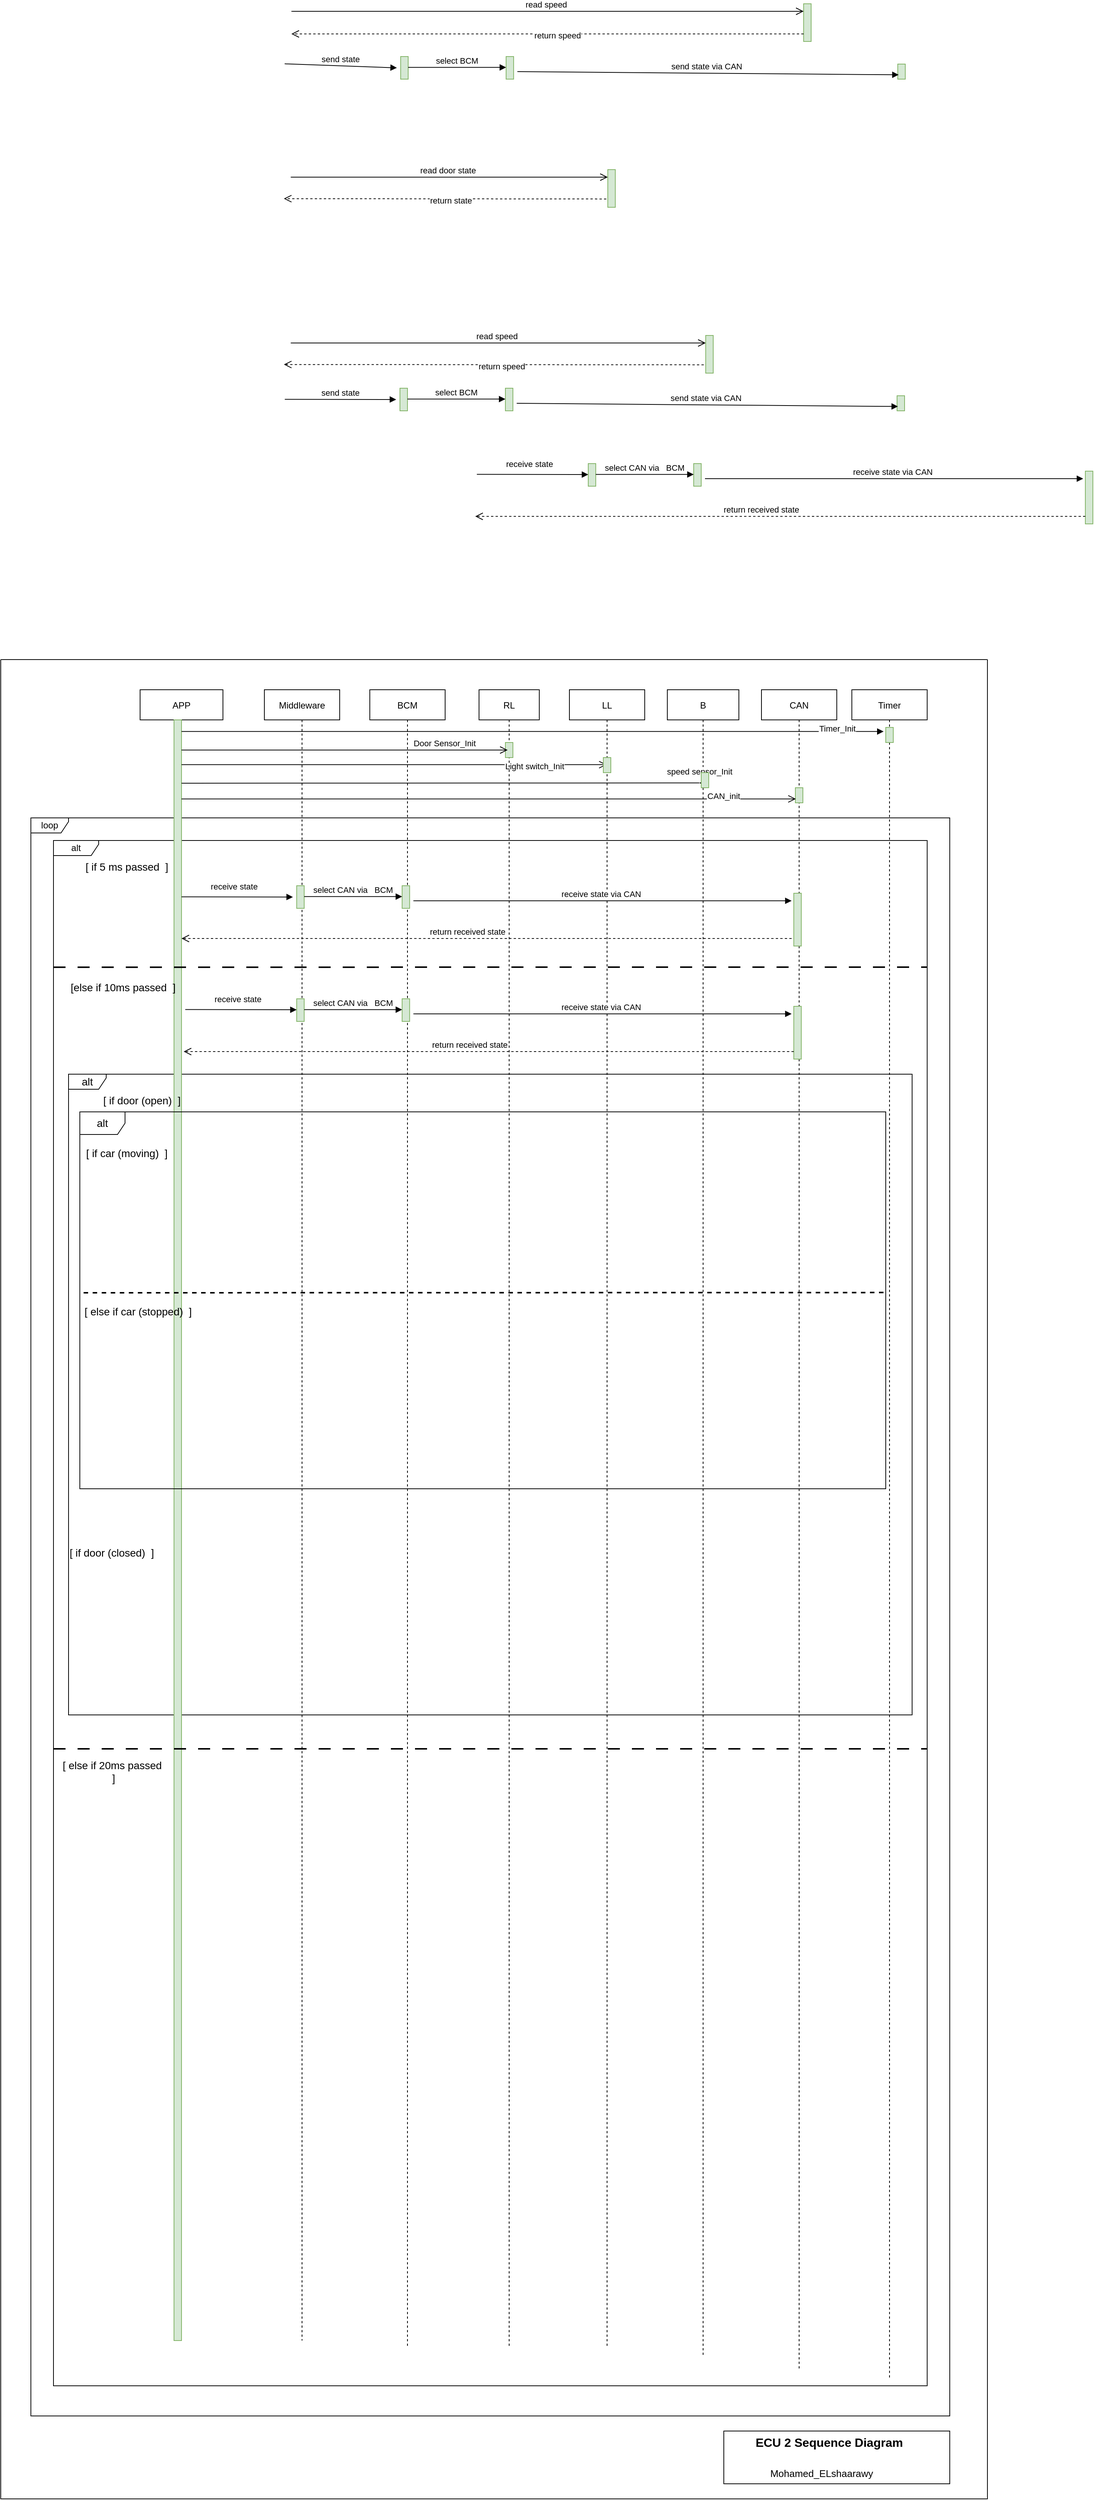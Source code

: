 <mxfile version="20.8.16" type="device"><diagram id="kgpKYQtTHZ0yAKxKKP6v" name="Page-1"><mxGraphModel dx="2419" dy="2283" grid="1" gridSize="10" guides="1" tooltips="1" connect="1" arrows="1" fold="1" page="1" pageScale="1" pageWidth="850" pageHeight="1100" math="0" shadow="0"><root><mxCell id="0"/><mxCell id="1" parent="0"/><mxCell id="oAcpW1C_EJipFDkizkbS-26" value="loop" style="shape=umlFrame;whiteSpace=wrap;html=1;width=50;height=20;" vertex="1" parent="1"><mxGeometry x="-40" y="250" width="1220" height="2120" as="geometry"/></mxCell><mxCell id="oAcpW1C_EJipFDkizkbS-27" value="alt" style="shape=umlFrame;whiteSpace=wrap;html=1;width=60;height=20;" vertex="1" parent="1"><mxGeometry x="-10" y="280" width="1160" height="2050" as="geometry"/></mxCell><mxCell id="oAcpW1C_EJipFDkizkbS-188" value="alt" style="shape=umlFrame;whiteSpace=wrap;html=1;fontSize=14;width=50;height=20;" vertex="1" parent="1"><mxGeometry x="10" y="590" width="1120" height="850" as="geometry"/></mxCell><mxCell id="oAcpW1C_EJipFDkizkbS-99" value="" style="swimlane;startSize=0;fontSize=14;swimlaneFillColor=none;" vertex="1" parent="1"><mxGeometry x="-80" y="40" width="1310" height="2440" as="geometry"><mxRectangle x="-80" y="40" width="50" height="40" as="alternateBounds"/></mxGeometry></mxCell><mxCell id="oAcpW1C_EJipFDkizkbS-100" value="" style="rounded=0;whiteSpace=wrap;html=1;fontSize=15;fontColor=#000000;" vertex="1" parent="oAcpW1C_EJipFDkizkbS-99"><mxGeometry x="960" y="2350" width="300" height="70" as="geometry"/></mxCell><mxCell id="oAcpW1C_EJipFDkizkbS-102" value="&lt;font style=&quot;font-size: 13px;&quot;&gt;Mohamed_ELshaarawy&lt;/font&gt;" style="text;html=1;strokeColor=none;fillColor=none;align=center;verticalAlign=middle;whiteSpace=wrap;rounded=0;fontSize=16;fontColor=#000000;" vertex="1" parent="oAcpW1C_EJipFDkizkbS-99"><mxGeometry x="1020" y="2390" width="140" height="30" as="geometry"/></mxCell><mxCell id="oAcpW1C_EJipFDkizkbS-101" value="&lt;font style=&quot;font-size: 16px;&quot;&gt;&lt;b&gt;ECU 2 Sequence Diagram&lt;/b&gt;&lt;/font&gt;" style="text;html=1;strokeColor=none;fillColor=none;align=center;verticalAlign=middle;whiteSpace=wrap;rounded=0;fontSize=15;fontColor=#000000;" vertex="1" parent="oAcpW1C_EJipFDkizkbS-99"><mxGeometry x="970" y="2350" width="260" height="30" as="geometry"/></mxCell><mxCell id="oAcpW1C_EJipFDkizkbS-7" value="B" style="shape=umlLifeline;perimeter=lifelinePerimeter;container=1;collapsible=0;recursiveResize=0;rounded=0;shadow=0;strokeWidth=1;" vertex="1" parent="oAcpW1C_EJipFDkizkbS-99"><mxGeometry x="885" y="40" width="95" height="2210" as="geometry"/></mxCell><mxCell id="3nuBFxr9cyL0pnOWT2aG-1" value="APP" style="shape=umlLifeline;perimeter=lifelinePerimeter;container=1;collapsible=0;recursiveResize=0;rounded=0;shadow=0;strokeWidth=1;" parent="oAcpW1C_EJipFDkizkbS-99" vertex="1"><mxGeometry x="185" y="40" width="110" height="2190" as="geometry"/></mxCell><mxCell id="3nuBFxr9cyL0pnOWT2aG-2" value="" style="points=[];perimeter=orthogonalPerimeter;rounded=0;shadow=0;strokeWidth=1;fillColor=#d5e8d4;strokeColor=#82b366;" parent="3nuBFxr9cyL0pnOWT2aG-1" vertex="1"><mxGeometry x="45" y="40" width="10" height="2150" as="geometry"/></mxCell><mxCell id="oAcpW1C_EJipFDkizkbS-23" value="Light switch_Init" style="verticalAlign=bottom;endArrow=open;endSize=8;exitX=1;exitY=0.95;shadow=0;strokeWidth=1;" edge="1" parent="3nuBFxr9cyL0pnOWT2aG-1" target="oAcpW1C_EJipFDkizkbS-5"><mxGeometry x="0.665" y="-11" relative="1" as="geometry"><mxPoint x="155" y="99.41" as="targetPoint"/><mxPoint x="55" y="99.41" as="sourcePoint"/><mxPoint x="-1" as="offset"/></mxGeometry></mxCell><mxCell id="3nuBFxr9cyL0pnOWT2aG-5" value="Middleware" style="shape=umlLifeline;perimeter=lifelinePerimeter;container=1;collapsible=0;recursiveResize=0;rounded=0;shadow=0;strokeWidth=1;" parent="oAcpW1C_EJipFDkizkbS-99" vertex="1"><mxGeometry x="350" y="40" width="100" height="2190" as="geometry"/></mxCell><mxCell id="oAcpW1C_EJipFDkizkbS-1" value="BCM" style="shape=umlLifeline;perimeter=lifelinePerimeter;container=1;collapsible=0;recursiveResize=0;rounded=0;shadow=0;strokeWidth=1;" vertex="1" parent="oAcpW1C_EJipFDkizkbS-99"><mxGeometry x="490" y="40" width="100" height="2200" as="geometry"/></mxCell><mxCell id="oAcpW1C_EJipFDkizkbS-3" value="RL" style="shape=umlLifeline;perimeter=lifelinePerimeter;container=1;collapsible=0;recursiveResize=0;rounded=0;shadow=0;strokeWidth=1;" vertex="1" parent="oAcpW1C_EJipFDkizkbS-99"><mxGeometry x="635" y="40" width="80" height="2200" as="geometry"/></mxCell><mxCell id="oAcpW1C_EJipFDkizkbS-4" value="" style="points=[];perimeter=orthogonalPerimeter;rounded=0;shadow=0;strokeWidth=1;fillColor=#d5e8d4;strokeColor=#82b366;" vertex="1" parent="oAcpW1C_EJipFDkizkbS-3"><mxGeometry x="35" y="70" width="10" height="20" as="geometry"/></mxCell><mxCell id="oAcpW1C_EJipFDkizkbS-29" value="" style="endArrow=none;dashed=1;html=1;strokeWidth=2;rounded=0;dashPattern=8 8;" edge="1" parent="oAcpW1C_EJipFDkizkbS-3"><mxGeometry width="50" height="50" relative="1" as="geometry"><mxPoint x="-565" y="1405" as="sourcePoint"/><mxPoint x="595" y="1405" as="targetPoint"/></mxGeometry></mxCell><mxCell id="oAcpW1C_EJipFDkizkbS-5" value="LL" style="shape=umlLifeline;perimeter=lifelinePerimeter;container=1;collapsible=0;recursiveResize=0;rounded=0;shadow=0;strokeWidth=1;" vertex="1" parent="oAcpW1C_EJipFDkizkbS-99"><mxGeometry x="755" y="40" width="100" height="2200" as="geometry"/></mxCell><mxCell id="oAcpW1C_EJipFDkizkbS-6" value="" style="points=[];perimeter=orthogonalPerimeter;rounded=0;shadow=0;strokeWidth=1;fillColor=#d5e8d4;strokeColor=#82b366;" vertex="1" parent="oAcpW1C_EJipFDkizkbS-5"><mxGeometry x="45" y="90" width="10" height="20" as="geometry"/></mxCell><mxCell id="oAcpW1C_EJipFDkizkbS-165" value="return received state" style="verticalAlign=bottom;endArrow=open;dashed=1;endSize=8;exitX=0;exitY=0.95;shadow=0;strokeWidth=1;" edge="1" parent="oAcpW1C_EJipFDkizkbS-5" target="3nuBFxr9cyL0pnOWT2aG-2"><mxGeometry x="0.062" relative="1" as="geometry"><mxPoint x="-385.0" y="330" as="targetPoint"/><mxPoint x="295" y="330" as="sourcePoint"/><mxPoint as="offset"/></mxGeometry></mxCell><mxCell id="oAcpW1C_EJipFDkizkbS-14" value="CAN" style="shape=umlLifeline;perimeter=lifelinePerimeter;container=1;collapsible=0;recursiveResize=0;rounded=0;shadow=0;strokeWidth=1;" vertex="1" parent="oAcpW1C_EJipFDkizkbS-99"><mxGeometry x="1010" y="40" width="100" height="2230" as="geometry"/></mxCell><mxCell id="oAcpW1C_EJipFDkizkbS-15" value="" style="points=[];perimeter=orthogonalPerimeter;rounded=0;shadow=0;strokeWidth=1;fillColor=#d5e8d4;strokeColor=#82b366;" vertex="1" parent="oAcpW1C_EJipFDkizkbS-14"><mxGeometry x="45" y="130" width="10" height="20" as="geometry"/></mxCell><mxCell id="oAcpW1C_EJipFDkizkbS-16" value="Timer" style="shape=umlLifeline;perimeter=lifelinePerimeter;container=1;collapsible=0;recursiveResize=0;rounded=0;shadow=0;strokeWidth=1;" vertex="1" parent="oAcpW1C_EJipFDkizkbS-99"><mxGeometry x="1130" y="40" width="100" height="2240" as="geometry"/></mxCell><mxCell id="oAcpW1C_EJipFDkizkbS-17" value="" style="points=[];perimeter=orthogonalPerimeter;rounded=0;shadow=0;strokeWidth=1;fillColor=#d5e8d4;strokeColor=#82b366;" vertex="1" parent="oAcpW1C_EJipFDkizkbS-16"><mxGeometry x="45" y="50" width="10" height="20" as="geometry"/></mxCell><mxCell id="oAcpW1C_EJipFDkizkbS-21" value="Timer_Init" style="verticalAlign=bottom;endArrow=block;shadow=0;strokeWidth=1;entryX=-0.288;entryY=0.271;entryDx=0;entryDy=0;entryPerimeter=0;" edge="1" parent="oAcpW1C_EJipFDkizkbS-99" source="3nuBFxr9cyL0pnOWT2aG-2" target="oAcpW1C_EJipFDkizkbS-17"><mxGeometry x="0.867" y="-5" relative="1" as="geometry"><mxPoint x="290" y="100" as="sourcePoint"/><mxPoint x="359.5" y="100" as="targetPoint"/><mxPoint x="1" as="offset"/></mxGeometry></mxCell><mxCell id="oAcpW1C_EJipFDkizkbS-22" value="Door Sensor_Init" style="verticalAlign=bottom;endArrow=open;endSize=8;shadow=0;strokeWidth=1;" edge="1" parent="oAcpW1C_EJipFDkizkbS-99"><mxGeometry x="0.614" relative="1" as="geometry"><mxPoint x="673" y="120" as="targetPoint"/><mxPoint x="240" y="120" as="sourcePoint"/><Array as="points"><mxPoint x="480" y="120"/></Array><mxPoint as="offset"/></mxGeometry></mxCell><mxCell id="oAcpW1C_EJipFDkizkbS-24" value="speed sensor_Init" style="verticalAlign=bottom;endArrow=open;endSize=8;shadow=0;strokeWidth=1;entryX=-0.259;entryY=0.682;entryDx=0;entryDy=0;entryPerimeter=0;startArrow=none;" edge="1" parent="oAcpW1C_EJipFDkizkbS-99" source="oAcpW1C_EJipFDkizkbS-35"><mxGeometry x="0.69" y="-6" relative="1" as="geometry"><mxPoint x="927.41" y="163.64" as="targetPoint"/><mxPoint x="240" y="164" as="sourcePoint"/><mxPoint as="offset"/></mxGeometry></mxCell><mxCell id="oAcpW1C_EJipFDkizkbS-25" value="CAN_init" style="verticalAlign=bottom;endArrow=open;endSize=8;shadow=0;strokeWidth=1;entryX=0.065;entryY=0.741;entryDx=0;entryDy=0;entryPerimeter=0;" edge="1" parent="oAcpW1C_EJipFDkizkbS-99" source="3nuBFxr9cyL0pnOWT2aG-2" target="oAcpW1C_EJipFDkizkbS-15"><mxGeometry x="0.765" y="-5" relative="1" as="geometry"><mxPoint x="1010" y="360" as="targetPoint"/><mxPoint x="290" y="180" as="sourcePoint"/><mxPoint as="offset"/></mxGeometry></mxCell><mxCell id="oAcpW1C_EJipFDkizkbS-36" value="" style="verticalAlign=bottom;endArrow=none;endSize=8;shadow=0;strokeWidth=1;entryX=-0.259;entryY=0.682;entryDx=0;entryDy=0;entryPerimeter=0;" edge="1" parent="oAcpW1C_EJipFDkizkbS-99" target="oAcpW1C_EJipFDkizkbS-35"><mxGeometry x="0.69" y="-6" relative="1" as="geometry"><mxPoint x="927.41" y="163.64" as="targetPoint"/><mxPoint x="240" y="164" as="sourcePoint"/><mxPoint as="offset"/></mxGeometry></mxCell><mxCell id="oAcpW1C_EJipFDkizkbS-35" value="" style="points=[];perimeter=orthogonalPerimeter;rounded=0;shadow=0;strokeWidth=1;fillColor=#d5e8d4;strokeColor=#82b366;" vertex="1" parent="oAcpW1C_EJipFDkizkbS-99"><mxGeometry x="930" y="150" width="10" height="20" as="geometry"/></mxCell><mxCell id="oAcpW1C_EJipFDkizkbS-159" value="receive state" style="verticalAlign=bottom;endArrow=block;shadow=0;strokeWidth=1;exitX=1.212;exitY=0.339;exitDx=0;exitDy=0;exitPerimeter=0;" edge="1" parent="oAcpW1C_EJipFDkizkbS-99"><mxGeometry x="-0.053" y="5" relative="1" as="geometry"><mxPoint x="240.0" y="314.76" as="sourcePoint"/><mxPoint x="387.88" y="315" as="targetPoint"/><mxPoint as="offset"/></mxGeometry></mxCell><mxCell id="oAcpW1C_EJipFDkizkbS-160" value="" style="points=[];perimeter=orthogonalPerimeter;rounded=0;shadow=0;strokeWidth=1;fillColor=#d5e8d4;strokeColor=#82b366;" vertex="1" parent="oAcpW1C_EJipFDkizkbS-99"><mxGeometry x="392.88" y="300" width="10" height="30" as="geometry"/></mxCell><mxCell id="oAcpW1C_EJipFDkizkbS-161" value="" style="points=[];perimeter=orthogonalPerimeter;rounded=0;shadow=0;strokeWidth=1;fillColor=#d5e8d4;strokeColor=#82b366;" vertex="1" parent="oAcpW1C_EJipFDkizkbS-99"><mxGeometry x="532.88" y="300" width="10" height="30" as="geometry"/></mxCell><mxCell id="oAcpW1C_EJipFDkizkbS-162" value="" style="points=[];perimeter=orthogonalPerimeter;rounded=0;shadow=0;strokeWidth=1;fillColor=#d5e8d4;strokeColor=#82b366;" vertex="1" parent="oAcpW1C_EJipFDkizkbS-99"><mxGeometry x="1052.88" y="310" width="10" height="70" as="geometry"/></mxCell><mxCell id="oAcpW1C_EJipFDkizkbS-163" value="select CAN via   BCM" style="verticalAlign=bottom;endArrow=block;shadow=0;strokeWidth=1;exitX=1.212;exitY=0.339;exitDx=0;exitDy=0;exitPerimeter=0;" edge="1" parent="oAcpW1C_EJipFDkizkbS-99"><mxGeometry relative="1" as="geometry"><mxPoint x="402.88" y="314.41" as="sourcePoint"/><mxPoint x="532.88" y="314.41" as="targetPoint"/></mxGeometry></mxCell><mxCell id="oAcpW1C_EJipFDkizkbS-164" value="receive state via CAN " style="verticalAlign=bottom;endArrow=block;shadow=0;strokeWidth=1;exitX=1.212;exitY=0.339;exitDx=0;exitDy=0;exitPerimeter=0;" edge="1" parent="oAcpW1C_EJipFDkizkbS-99"><mxGeometry relative="1" as="geometry"><mxPoint x="547.88" y="320" as="sourcePoint"/><mxPoint x="1050" y="320" as="targetPoint"/></mxGeometry></mxCell><mxCell id="oAcpW1C_EJipFDkizkbS-181" value="" style="points=[];perimeter=orthogonalPerimeter;rounded=0;shadow=0;strokeWidth=1;fillColor=#d5e8d4;strokeColor=#82b366;" vertex="1" parent="oAcpW1C_EJipFDkizkbS-99"><mxGeometry x="392.88" y="450" width="10" height="30" as="geometry"/></mxCell><mxCell id="oAcpW1C_EJipFDkizkbS-182" value="" style="points=[];perimeter=orthogonalPerimeter;rounded=0;shadow=0;strokeWidth=1;fillColor=#d5e8d4;strokeColor=#82b366;" vertex="1" parent="oAcpW1C_EJipFDkizkbS-99"><mxGeometry x="532.88" y="450" width="10" height="30" as="geometry"/></mxCell><mxCell id="oAcpW1C_EJipFDkizkbS-183" value="" style="points=[];perimeter=orthogonalPerimeter;rounded=0;shadow=0;strokeWidth=1;fillColor=#d5e8d4;strokeColor=#82b366;" vertex="1" parent="oAcpW1C_EJipFDkizkbS-99"><mxGeometry x="1052.88" y="460" width="10" height="70" as="geometry"/></mxCell><mxCell id="oAcpW1C_EJipFDkizkbS-184" value="select CAN via   BCM" style="verticalAlign=bottom;endArrow=block;shadow=0;strokeWidth=1;exitX=1.212;exitY=0.339;exitDx=0;exitDy=0;exitPerimeter=0;" edge="1" parent="oAcpW1C_EJipFDkizkbS-99"><mxGeometry relative="1" as="geometry"><mxPoint x="402.88" y="464.41" as="sourcePoint"/><mxPoint x="532.88" y="464.41" as="targetPoint"/></mxGeometry></mxCell><mxCell id="oAcpW1C_EJipFDkizkbS-185" value="receive state via CAN " style="verticalAlign=bottom;endArrow=block;shadow=0;strokeWidth=1;exitX=1.212;exitY=0.339;exitDx=0;exitDy=0;exitPerimeter=0;" edge="1" parent="oAcpW1C_EJipFDkizkbS-99"><mxGeometry relative="1" as="geometry"><mxPoint x="547.88" y="470" as="sourcePoint"/><mxPoint x="1050" y="470" as="targetPoint"/></mxGeometry></mxCell><mxCell id="oAcpW1C_EJipFDkizkbS-186" value="return received state" style="verticalAlign=bottom;endArrow=open;dashed=1;endSize=8;exitX=0;exitY=0.95;shadow=0;strokeWidth=1;" edge="1" parent="oAcpW1C_EJipFDkizkbS-99"><mxGeometry x="0.062" relative="1" as="geometry"><mxPoint x="242.88" y="520" as="targetPoint"/><mxPoint x="1052.88" y="520" as="sourcePoint"/><mxPoint as="offset"/></mxGeometry></mxCell><mxCell id="oAcpW1C_EJipFDkizkbS-187" value="receive state" style="verticalAlign=bottom;endArrow=block;shadow=0;strokeWidth=1;exitX=1.212;exitY=0.339;exitDx=0;exitDy=0;exitPerimeter=0;" edge="1" parent="oAcpW1C_EJipFDkizkbS-99"><mxGeometry x="-0.053" y="5" relative="1" as="geometry"><mxPoint x="245.0" y="464.29" as="sourcePoint"/><mxPoint x="392.88" y="464.53" as="targetPoint"/><mxPoint as="offset"/></mxGeometry></mxCell><mxCell id="oAcpW1C_EJipFDkizkbS-191" value="&lt;font style=&quot;font-size: 14px;&quot;&gt;[ if door (closed)&amp;nbsp; ]&lt;/font&gt;" style="text;html=1;strokeColor=none;fillColor=none;align=center;verticalAlign=middle;whiteSpace=wrap;rounded=0;" vertex="1" parent="oAcpW1C_EJipFDkizkbS-99"><mxGeometry x="90" y="1170" width="115" height="30" as="geometry"/></mxCell><mxCell id="oAcpW1C_EJipFDkizkbS-33" value="&lt;font style=&quot;font-size: 14px;&quot;&gt;[ else if 20ms passed&amp;nbsp; ]&lt;/font&gt;" style="text;html=1;strokeColor=none;fillColor=none;align=center;verticalAlign=middle;whiteSpace=wrap;rounded=0;" vertex="1" parent="1"><mxGeometry y="1500" width="140" height="30" as="geometry"/></mxCell><mxCell id="oAcpW1C_EJipFDkizkbS-103" value="&lt;font style=&quot;font-size: 14px;&quot;&gt;[else if 10ms passed&amp;nbsp; ]&lt;/font&gt;" style="text;html=1;strokeColor=none;fillColor=none;align=center;verticalAlign=middle;whiteSpace=wrap;rounded=0;" vertex="1" parent="1"><mxGeometry x="10" y="460" width="145" height="30" as="geometry"/></mxCell><mxCell id="oAcpW1C_EJipFDkizkbS-132" value="" style="points=[];perimeter=orthogonalPerimeter;rounded=0;shadow=0;strokeWidth=1;fillColor=#d5e8d4;strokeColor=#82b366;" vertex="1" parent="1"><mxGeometry x="985.94" y="-830" width="10" height="50" as="geometry"/></mxCell><mxCell id="oAcpW1C_EJipFDkizkbS-133" value="send state" style="verticalAlign=bottom;endArrow=block;shadow=0;strokeWidth=1;exitX=1.1;exitY=0.368;exitDx=0;exitDy=0;exitPerimeter=0;" edge="1" parent="1"><mxGeometry relative="1" as="geometry"><mxPoint x="296.94" y="-750.32" as="sourcePoint"/><mxPoint x="445.94" y="-745" as="targetPoint"/></mxGeometry></mxCell><mxCell id="oAcpW1C_EJipFDkizkbS-134" value="" style="points=[];perimeter=orthogonalPerimeter;rounded=0;shadow=0;strokeWidth=1;fillColor=#d5e8d4;strokeColor=#82b366;" vertex="1" parent="1"><mxGeometry x="450.94" y="-760" width="10" height="30" as="geometry"/></mxCell><mxCell id="oAcpW1C_EJipFDkizkbS-135" value="" style="points=[];perimeter=orthogonalPerimeter;rounded=0;shadow=0;strokeWidth=1;fillColor=#d5e8d4;strokeColor=#82b366;" vertex="1" parent="1"><mxGeometry x="590.94" y="-760" width="10" height="30" as="geometry"/></mxCell><mxCell id="oAcpW1C_EJipFDkizkbS-136" value="" style="points=[];perimeter=orthogonalPerimeter;rounded=0;shadow=0;strokeWidth=1;fillColor=#d5e8d4;strokeColor=#82b366;" vertex="1" parent="1"><mxGeometry x="725.94" y="-610" width="10" height="50" as="geometry"/></mxCell><mxCell id="oAcpW1C_EJipFDkizkbS-137" value="" style="points=[];perimeter=orthogonalPerimeter;rounded=0;shadow=0;strokeWidth=1;fillColor=#d5e8d4;strokeColor=#82b366;" vertex="1" parent="1"><mxGeometry x="855.94" y="-390" width="10" height="50" as="geometry"/></mxCell><mxCell id="oAcpW1C_EJipFDkizkbS-138" value="" style="points=[];perimeter=orthogonalPerimeter;rounded=0;shadow=0;strokeWidth=1;fillColor=#d5e8d4;strokeColor=#82b366;" vertex="1" parent="1"><mxGeometry x="1110.94" y="-750" width="10" height="20" as="geometry"/></mxCell><mxCell id="oAcpW1C_EJipFDkizkbS-139" value="read speed " style="verticalAlign=bottom;endArrow=open;endSize=8;shadow=0;strokeWidth=1;" edge="1" parent="1" target="oAcpW1C_EJipFDkizkbS-132"><mxGeometry relative="1" as="geometry"><mxPoint x="738.94" y="-820" as="targetPoint"/><mxPoint x="305.94" y="-820" as="sourcePoint"/><Array as="points"><mxPoint x="545.94" y="-820"/></Array><mxPoint as="offset"/></mxGeometry></mxCell><mxCell id="oAcpW1C_EJipFDkizkbS-140" value="return speed" style="verticalAlign=bottom;endArrow=open;dashed=1;endSize=8;exitX=0;exitY=0.95;shadow=0;strokeWidth=1;" edge="1" parent="1"><mxGeometry x="-0.042" y="11" relative="1" as="geometry"><mxPoint x="305.94" y="-790" as="targetPoint"/><mxPoint x="985.94" y="-790" as="sourcePoint"/><mxPoint x="-1" as="offset"/></mxGeometry></mxCell><mxCell id="oAcpW1C_EJipFDkizkbS-141" value="select BCM" style="verticalAlign=bottom;endArrow=block;shadow=0;strokeWidth=1;exitX=1.212;exitY=0.339;exitDx=0;exitDy=0;exitPerimeter=0;" edge="1" parent="1"><mxGeometry relative="1" as="geometry"><mxPoint x="460.94" y="-745.59" as="sourcePoint"/><mxPoint x="590.94" y="-745.59" as="targetPoint"/></mxGeometry></mxCell><mxCell id="oAcpW1C_EJipFDkizkbS-142" value="send state via CAN " style="verticalAlign=bottom;endArrow=block;shadow=0;strokeWidth=1;exitX=1.212;exitY=0.339;exitDx=0;exitDy=0;exitPerimeter=0;entryX=0.124;entryY=0.712;entryDx=0;entryDy=0;entryPerimeter=0;" edge="1" parent="1" target="oAcpW1C_EJipFDkizkbS-138"><mxGeometry relative="1" as="geometry"><mxPoint x="605.94" y="-740" as="sourcePoint"/><mxPoint x="753.82" y="-739.76" as="targetPoint"/></mxGeometry></mxCell><mxCell id="oAcpW1C_EJipFDkizkbS-147" value="read door state " style="verticalAlign=bottom;endArrow=open;endSize=8;shadow=0;strokeWidth=1;" edge="1" parent="1"><mxGeometry relative="1" as="geometry"><mxPoint x="725.94" y="-600" as="targetPoint"/><mxPoint x="305.0" y="-600" as="sourcePoint"/><Array as="points"><mxPoint x="545" y="-600"/></Array><mxPoint as="offset"/></mxGeometry></mxCell><mxCell id="oAcpW1C_EJipFDkizkbS-148" value="return state" style="verticalAlign=bottom;endArrow=open;dashed=1;endSize=8;shadow=0;strokeWidth=1;entryX=1.094;entryY=0.284;entryDx=0;entryDy=0;entryPerimeter=0;exitX=-0.2;exitY=0.779;exitDx=0;exitDy=0;exitPerimeter=0;" edge="1" parent="1" source="oAcpW1C_EJipFDkizkbS-136"><mxGeometry x="-0.042" y="11" relative="1" as="geometry"><mxPoint x="295.94" y="-571.44" as="targetPoint"/><mxPoint x="715.94" y="-571" as="sourcePoint"/><mxPoint x="-1" as="offset"/></mxGeometry></mxCell><mxCell id="oAcpW1C_EJipFDkizkbS-151" value="send state" style="verticalAlign=bottom;endArrow=block;shadow=0;strokeWidth=1;exitX=1.212;exitY=0.339;exitDx=0;exitDy=0;exitPerimeter=0;" edge="1" parent="1"><mxGeometry relative="1" as="geometry"><mxPoint x="297.12" y="-305.24" as="sourcePoint"/><mxPoint x="445.0" y="-305" as="targetPoint"/></mxGeometry></mxCell><mxCell id="oAcpW1C_EJipFDkizkbS-152" value="" style="points=[];perimeter=orthogonalPerimeter;rounded=0;shadow=0;strokeWidth=1;fillColor=#d5e8d4;strokeColor=#82b366;" vertex="1" parent="1"><mxGeometry x="450" y="-320" width="10" height="30" as="geometry"/></mxCell><mxCell id="oAcpW1C_EJipFDkizkbS-153" value="" style="points=[];perimeter=orthogonalPerimeter;rounded=0;shadow=0;strokeWidth=1;fillColor=#d5e8d4;strokeColor=#82b366;" vertex="1" parent="1"><mxGeometry x="590" y="-320" width="10" height="30" as="geometry"/></mxCell><mxCell id="oAcpW1C_EJipFDkizkbS-154" value="" style="points=[];perimeter=orthogonalPerimeter;rounded=0;shadow=0;strokeWidth=1;fillColor=#d5e8d4;strokeColor=#82b366;" vertex="1" parent="1"><mxGeometry x="1110" y="-310" width="10" height="20" as="geometry"/></mxCell><mxCell id="oAcpW1C_EJipFDkizkbS-155" value="read speed " style="verticalAlign=bottom;endArrow=open;endSize=8;shadow=0;strokeWidth=1;" edge="1" parent="1"><mxGeometry relative="1" as="geometry"><mxPoint x="855.94" y="-380" as="targetPoint"/><mxPoint x="305.0" y="-380" as="sourcePoint"/><Array as="points"><mxPoint x="545" y="-380"/></Array><mxPoint as="offset"/></mxGeometry></mxCell><mxCell id="oAcpW1C_EJipFDkizkbS-156" value="return speed" style="verticalAlign=bottom;endArrow=open;dashed=1;endSize=8;shadow=0;strokeWidth=1;entryX=1.094;entryY=0.284;entryDx=0;entryDy=0;entryPerimeter=0;exitX=-0.259;exitY=0.779;exitDx=0;exitDy=0;exitPerimeter=0;" edge="1" parent="1" source="oAcpW1C_EJipFDkizkbS-137"><mxGeometry x="-0.042" y="11" relative="1" as="geometry"><mxPoint x="295.94" y="-351.44" as="targetPoint"/><mxPoint x="845.94" y="-351" as="sourcePoint"/><mxPoint x="-1" as="offset"/></mxGeometry></mxCell><mxCell id="oAcpW1C_EJipFDkizkbS-157" value="select BCM" style="verticalAlign=bottom;endArrow=block;shadow=0;strokeWidth=1;exitX=1.212;exitY=0.339;exitDx=0;exitDy=0;exitPerimeter=0;" edge="1" parent="1"><mxGeometry relative="1" as="geometry"><mxPoint x="460.0" y="-305.59" as="sourcePoint"/><mxPoint x="590" y="-305.59" as="targetPoint"/></mxGeometry></mxCell><mxCell id="oAcpW1C_EJipFDkizkbS-158" value="send state via CAN " style="verticalAlign=bottom;endArrow=block;shadow=0;strokeWidth=1;exitX=1.212;exitY=0.339;exitDx=0;exitDy=0;exitPerimeter=0;entryX=0.124;entryY=0.712;entryDx=0;entryDy=0;entryPerimeter=0;" edge="1" parent="1" target="oAcpW1C_EJipFDkizkbS-154"><mxGeometry relative="1" as="geometry"><mxPoint x="605" y="-300" as="sourcePoint"/><mxPoint x="752.88" y="-299.76" as="targetPoint"/></mxGeometry></mxCell><mxCell id="oAcpW1C_EJipFDkizkbS-174" value="" style="points=[];perimeter=orthogonalPerimeter;rounded=0;shadow=0;strokeWidth=1;fillColor=#d5e8d4;strokeColor=#82b366;" vertex="1" parent="1"><mxGeometry x="700" y="-220" width="10" height="30" as="geometry"/></mxCell><mxCell id="oAcpW1C_EJipFDkizkbS-175" value="" style="points=[];perimeter=orthogonalPerimeter;rounded=0;shadow=0;strokeWidth=1;fillColor=#d5e8d4;strokeColor=#82b366;" vertex="1" parent="1"><mxGeometry x="840" y="-220" width="10" height="30" as="geometry"/></mxCell><mxCell id="oAcpW1C_EJipFDkizkbS-176" value="" style="points=[];perimeter=orthogonalPerimeter;rounded=0;shadow=0;strokeWidth=1;fillColor=#d5e8d4;strokeColor=#82b366;" vertex="1" parent="1"><mxGeometry x="1360" y="-210" width="10" height="70" as="geometry"/></mxCell><mxCell id="oAcpW1C_EJipFDkizkbS-177" value="select CAN via   BCM" style="verticalAlign=bottom;endArrow=block;shadow=0;strokeWidth=1;exitX=1.212;exitY=0.339;exitDx=0;exitDy=0;exitPerimeter=0;" edge="1" parent="1"><mxGeometry relative="1" as="geometry"><mxPoint x="710.0" y="-205.59" as="sourcePoint"/><mxPoint x="840.0" y="-205.59" as="targetPoint"/></mxGeometry></mxCell><mxCell id="oAcpW1C_EJipFDkizkbS-178" value="receive state via CAN " style="verticalAlign=bottom;endArrow=block;shadow=0;strokeWidth=1;exitX=1.212;exitY=0.339;exitDx=0;exitDy=0;exitPerimeter=0;" edge="1" parent="1"><mxGeometry relative="1" as="geometry"><mxPoint x="855.0" y="-200" as="sourcePoint"/><mxPoint x="1357.12" y="-200" as="targetPoint"/></mxGeometry></mxCell><mxCell id="oAcpW1C_EJipFDkizkbS-179" value="return received state" style="verticalAlign=bottom;endArrow=open;dashed=1;endSize=8;exitX=0;exitY=0.95;shadow=0;strokeWidth=1;" edge="1" parent="1"><mxGeometry x="0.062" relative="1" as="geometry"><mxPoint x="550" y="-150" as="targetPoint"/><mxPoint x="1360" y="-150" as="sourcePoint"/><mxPoint as="offset"/></mxGeometry></mxCell><mxCell id="oAcpW1C_EJipFDkizkbS-180" value="receive state" style="verticalAlign=bottom;endArrow=block;shadow=0;strokeWidth=1;exitX=1.212;exitY=0.339;exitDx=0;exitDy=0;exitPerimeter=0;" edge="1" parent="1"><mxGeometry x="-0.053" y="5" relative="1" as="geometry"><mxPoint x="552.12" y="-205.71" as="sourcePoint"/><mxPoint x="700.0" y="-205.47" as="targetPoint"/><mxPoint as="offset"/></mxGeometry></mxCell><mxCell id="oAcpW1C_EJipFDkizkbS-28" value="" style="endArrow=none;dashed=1;html=1;strokeWidth=2;rounded=0;exitX=0;exitY=0.082;exitDx=0;exitDy=0;exitPerimeter=0;dashPattern=8 8;" edge="1" parent="1" source="oAcpW1C_EJipFDkizkbS-27"><mxGeometry width="50" height="50" relative="1" as="geometry"><mxPoint x="40" y="450.0" as="sourcePoint"/><mxPoint x="1150" y="448" as="targetPoint"/></mxGeometry></mxCell><mxCell id="oAcpW1C_EJipFDkizkbS-31" value="&lt;font style=&quot;font-size: 14px;&quot;&gt;[ if 5 ms passed&amp;nbsp; ]&lt;/font&gt;" style="text;html=1;strokeColor=none;fillColor=none;align=center;verticalAlign=middle;whiteSpace=wrap;rounded=0;" vertex="1" parent="1"><mxGeometry x="30" y="300" width="115" height="30" as="geometry"/></mxCell><mxCell id="oAcpW1C_EJipFDkizkbS-189" value="alt" style="shape=umlFrame;whiteSpace=wrap;html=1;fontSize=14;" vertex="1" parent="1"><mxGeometry x="25" y="640" width="1070" height="500" as="geometry"/></mxCell><mxCell id="oAcpW1C_EJipFDkizkbS-190" value="&lt;font style=&quot;font-size: 14px;&quot;&gt;[ if door (open)&amp;nbsp; ]&lt;/font&gt;" style="text;html=1;strokeColor=none;fillColor=none;align=center;verticalAlign=middle;whiteSpace=wrap;rounded=0;" vertex="1" parent="1"><mxGeometry x="50" y="610" width="115" height="30" as="geometry"/></mxCell><mxCell id="oAcpW1C_EJipFDkizkbS-192" value="&lt;font style=&quot;font-size: 14px;&quot;&gt;[ if car (moving)&amp;nbsp; ]&lt;/font&gt;" style="text;html=1;strokeColor=none;fillColor=none;align=center;verticalAlign=middle;whiteSpace=wrap;rounded=0;" vertex="1" parent="1"><mxGeometry x="30" y="680" width="115" height="30" as="geometry"/></mxCell><mxCell id="oAcpW1C_EJipFDkizkbS-193" value="&lt;font style=&quot;font-size: 14px;&quot;&gt;[ else if car (stopped)&amp;nbsp; ]&lt;/font&gt;" style="text;html=1;strokeColor=none;fillColor=none;align=center;verticalAlign=middle;whiteSpace=wrap;rounded=0;" vertex="1" parent="1"><mxGeometry x="25" y="890" width="155" height="30" as="geometry"/></mxCell><mxCell id="oAcpW1C_EJipFDkizkbS-194" value="" style="endArrow=none;dashed=1;html=1;strokeWidth=2;rounded=0;exitX=0.043;exitY=0.307;exitDx=0;exitDy=0;exitPerimeter=0;entryX=0.467;entryY=0.357;entryDx=0;entryDy=0;entryPerimeter=0;" edge="1" parent="1" target="oAcpW1C_EJipFDkizkbS-16"><mxGeometry width="50" height="50" relative="1" as="geometry"><mxPoint x="30" y="880" as="sourcePoint"/><mxPoint x="1150" y="890" as="targetPoint"/></mxGeometry></mxCell></root></mxGraphModel></diagram></mxfile>